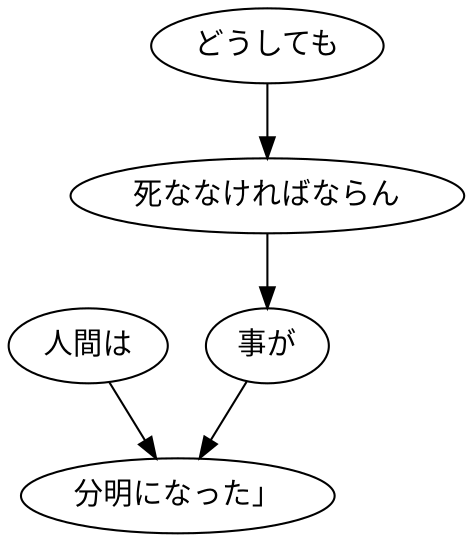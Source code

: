 digraph graph8587 {
	node0 [label="人間は"];
	node1 [label="どうしても"];
	node2 [label="死ななければならん"];
	node3 [label="事が"];
	node4 [label="分明になった」"];
	node0 -> node4;
	node1 -> node2;
	node2 -> node3;
	node3 -> node4;
}
